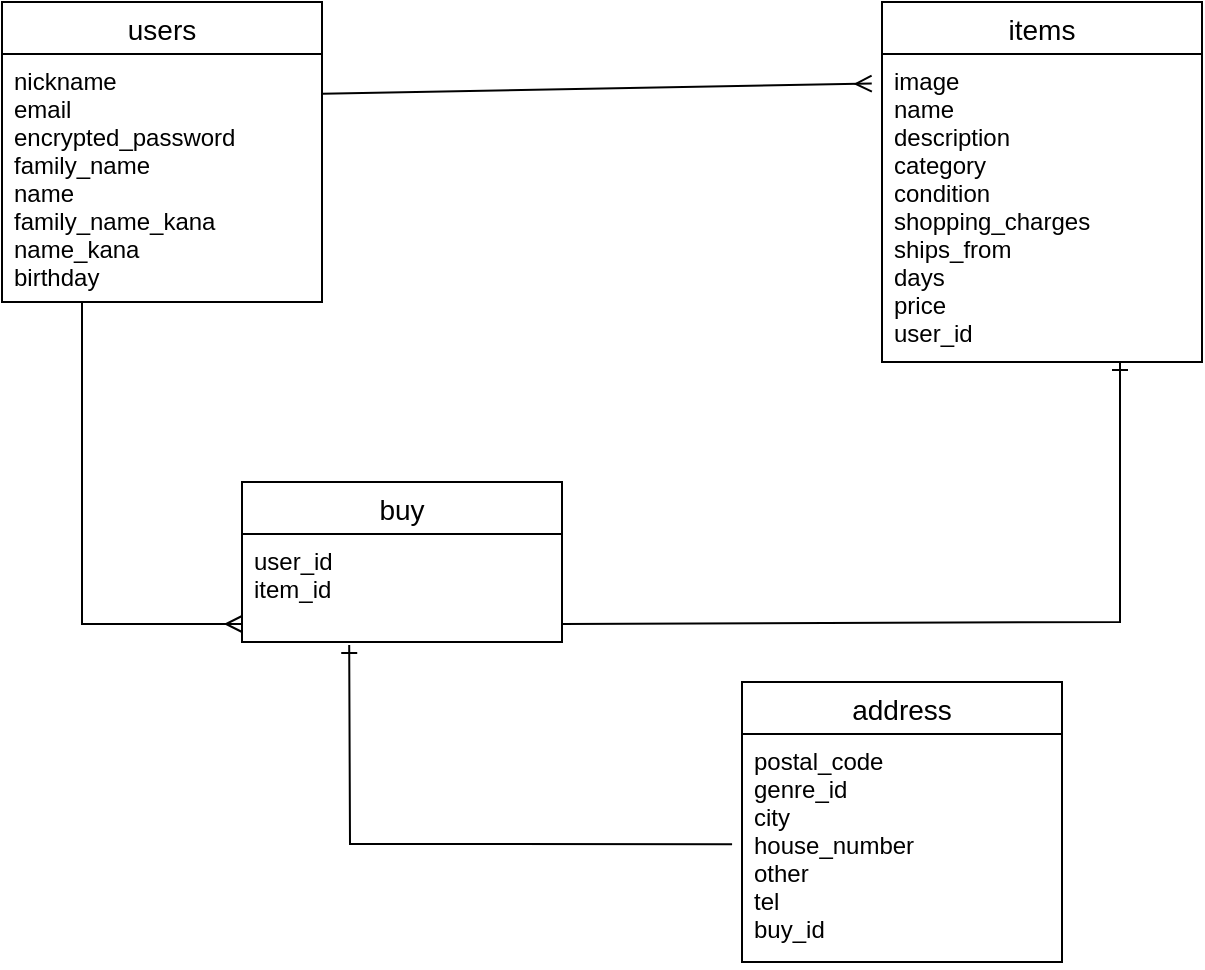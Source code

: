 <mxfile>
    <diagram id="_adc4eRGS46ypSbtCCSG" name="ページ1">
        <mxGraphModel dx="745" dy="493" grid="1" gridSize="10" guides="1" tooltips="1" connect="1" arrows="1" fold="1" page="1" pageScale="1" pageWidth="827" pageHeight="1169" math="0" shadow="0">
            <root>
                <mxCell id="0"/>
                <mxCell id="1" parent="0"/>
                <mxCell id="2" value="users" style="swimlane;fontStyle=0;childLayout=stackLayout;horizontal=1;startSize=26;horizontalStack=0;resizeParent=1;resizeParentMax=0;resizeLast=0;collapsible=1;marginBottom=0;align=center;fontSize=14;" vertex="1" parent="1">
                    <mxGeometry x="40" y="40" width="160" height="150" as="geometry"/>
                </mxCell>
                <mxCell id="3" value="nickname&#10;email&#10;encrypted_password&#10;family_name&#10;name&#10;family_name_kana&#10;name_kana&#10;birthday" style="text;strokeColor=none;fillColor=none;spacingLeft=4;spacingRight=4;overflow=hidden;rotatable=0;points=[[0,0.5],[1,0.5]];portConstraint=eastwest;fontSize=12;" vertex="1" parent="2">
                    <mxGeometry y="26" width="160" height="124" as="geometry"/>
                </mxCell>
                <mxCell id="6" value="items" style="swimlane;fontStyle=0;childLayout=stackLayout;horizontal=1;startSize=26;horizontalStack=0;resizeParent=1;resizeParentMax=0;resizeLast=0;collapsible=1;marginBottom=0;align=center;fontSize=14;" vertex="1" parent="1">
                    <mxGeometry x="480" y="40" width="160" height="180" as="geometry"/>
                </mxCell>
                <mxCell id="7" value="image&#10;name&#10;description&#10;category&#10;condition&#10;shopping_charges&#10;ships_from&#10;days&#10;price&#10;user_id" style="text;strokeColor=none;fillColor=none;spacingLeft=4;spacingRight=4;overflow=hidden;rotatable=0;points=[[0,0.5],[1,0.5]];portConstraint=eastwest;fontSize=12;" vertex="1" parent="6">
                    <mxGeometry y="26" width="160" height="154" as="geometry"/>
                </mxCell>
                <mxCell id="10" value="buy" style="swimlane;fontStyle=0;childLayout=stackLayout;horizontal=1;startSize=26;horizontalStack=0;resizeParent=1;resizeParentMax=0;resizeLast=0;collapsible=1;marginBottom=0;align=center;fontSize=14;" vertex="1" parent="1">
                    <mxGeometry x="160" y="280" width="160" height="80" as="geometry"/>
                </mxCell>
                <mxCell id="11" value="user_id&#10;item_id" style="text;strokeColor=none;fillColor=none;spacingLeft=4;spacingRight=4;overflow=hidden;rotatable=0;points=[[0,0.5],[1,0.5]];portConstraint=eastwest;fontSize=12;" vertex="1" parent="10">
                    <mxGeometry y="26" width="160" height="54" as="geometry"/>
                </mxCell>
                <mxCell id="14" value="address" style="swimlane;fontStyle=0;childLayout=stackLayout;horizontal=1;startSize=26;horizontalStack=0;resizeParent=1;resizeParentMax=0;resizeLast=0;collapsible=1;marginBottom=0;align=center;fontSize=14;" vertex="1" parent="1">
                    <mxGeometry x="410" y="380" width="160" height="140" as="geometry"/>
                </mxCell>
                <mxCell id="15" value="postal_code&#10;genre_id&#10;city&#10;house_number&#10;other&#10;tel&#10;buy_id" style="text;strokeColor=none;fillColor=none;spacingLeft=4;spacingRight=4;overflow=hidden;rotatable=0;points=[[0,0.5],[1,0.5]];portConstraint=eastwest;fontSize=12;" vertex="1" parent="14">
                    <mxGeometry y="26" width="160" height="114" as="geometry"/>
                </mxCell>
                <mxCell id="23" style="edgeStyle=none;rounded=0;html=1;exitX=1;exitY=0.16;exitDx=0;exitDy=0;entryX=-0.032;entryY=0.096;entryDx=0;entryDy=0;endArrow=ERmany;endFill=0;exitPerimeter=0;entryPerimeter=0;" edge="1" parent="1" source="3" target="7">
                    <mxGeometry relative="1" as="geometry"/>
                </mxCell>
                <mxCell id="24" style="edgeStyle=none;rounded=0;html=1;entryX=0;entryY=0.5;entryDx=0;entryDy=0;endArrow=ERmany;endFill=0;" edge="1" parent="1">
                    <mxGeometry relative="1" as="geometry">
                        <mxPoint x="80" y="190" as="sourcePoint"/>
                        <mxPoint x="160" y="351" as="targetPoint"/>
                        <Array as="points">
                            <mxPoint x="80" y="351"/>
                        </Array>
                    </mxGeometry>
                </mxCell>
                <mxCell id="25" style="edgeStyle=none;rounded=0;html=1;exitX=1;exitY=0.5;exitDx=0;exitDy=0;endArrow=ERone;endFill=0;" edge="1" parent="1">
                    <mxGeometry relative="1" as="geometry">
                        <mxPoint x="320" y="351" as="sourcePoint"/>
                        <mxPoint x="599" y="220" as="targetPoint"/>
                        <Array as="points">
                            <mxPoint x="599" y="350"/>
                        </Array>
                    </mxGeometry>
                </mxCell>
                <mxCell id="26" style="edgeStyle=none;rounded=0;html=1;exitX=-0.031;exitY=0.837;exitDx=0;exitDy=0;entryX=0.335;entryY=1.028;entryDx=0;entryDy=0;entryPerimeter=0;endArrow=ERone;endFill=0;exitPerimeter=0;" edge="1" parent="1" target="11">
                    <mxGeometry relative="1" as="geometry">
                        <mxPoint x="405.04" y="461.11" as="sourcePoint"/>
                        <mxPoint x="213.6" y="398.37" as="targetPoint"/>
                        <Array as="points">
                            <mxPoint x="214" y="461"/>
                        </Array>
                    </mxGeometry>
                </mxCell>
            </root>
        </mxGraphModel>
    </diagram>
</mxfile>